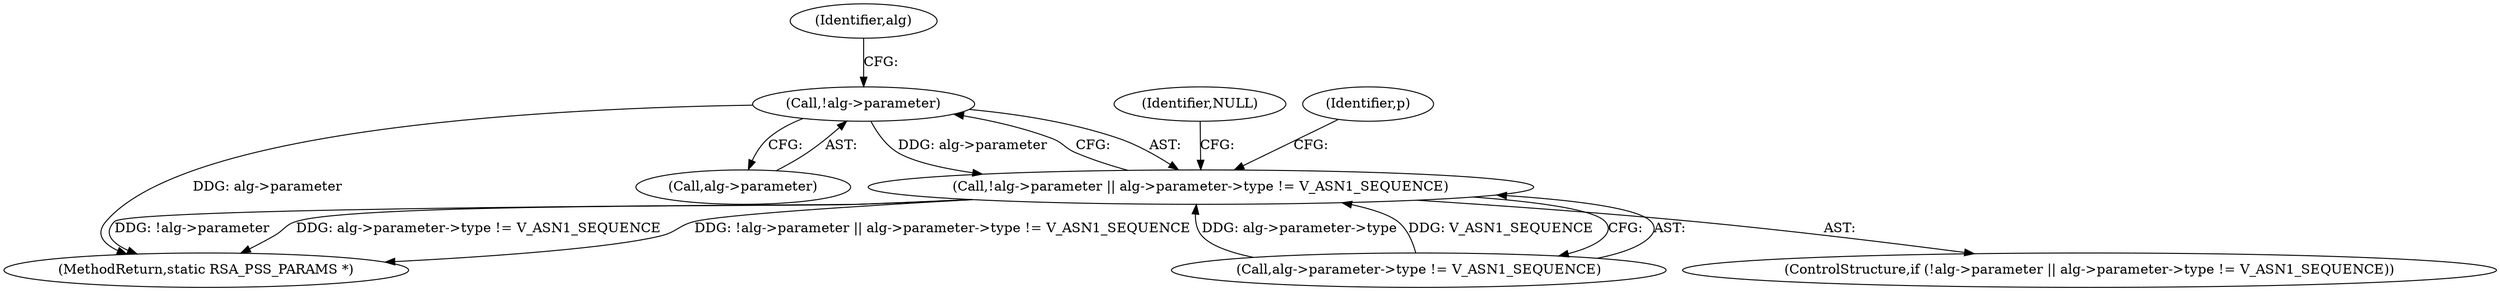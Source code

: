 digraph "0_openssl_d8541d7e9e63bf5f343af24644046c8d96498c17@pointer" {
"1000113" [label="(Call,!alg->parameter)"];
"1000112" [label="(Call,!alg->parameter || alg->parameter->type != V_ASN1_SEQUENCE)"];
"1000120" [label="(Identifier,alg)"];
"1000113" [label="(Call,!alg->parameter)"];
"1000111" [label="(ControlStructure,if (!alg->parameter || alg->parameter->type != V_ASN1_SEQUENCE))"];
"1000127" [label="(Identifier,p)"];
"1000112" [label="(Call,!alg->parameter || alg->parameter->type != V_ASN1_SEQUENCE)"];
"1000219" [label="(MethodReturn,static RSA_PSS_PARAMS *)"];
"1000117" [label="(Call,alg->parameter->type != V_ASN1_SEQUENCE)"];
"1000125" [label="(Identifier,NULL)"];
"1000114" [label="(Call,alg->parameter)"];
"1000113" -> "1000112"  [label="AST: "];
"1000113" -> "1000114"  [label="CFG: "];
"1000114" -> "1000113"  [label="AST: "];
"1000120" -> "1000113"  [label="CFG: "];
"1000112" -> "1000113"  [label="CFG: "];
"1000113" -> "1000219"  [label="DDG: alg->parameter"];
"1000113" -> "1000112"  [label="DDG: alg->parameter"];
"1000112" -> "1000111"  [label="AST: "];
"1000112" -> "1000117"  [label="CFG: "];
"1000117" -> "1000112"  [label="AST: "];
"1000125" -> "1000112"  [label="CFG: "];
"1000127" -> "1000112"  [label="CFG: "];
"1000112" -> "1000219"  [label="DDG: alg->parameter->type != V_ASN1_SEQUENCE"];
"1000112" -> "1000219"  [label="DDG: !alg->parameter || alg->parameter->type != V_ASN1_SEQUENCE"];
"1000112" -> "1000219"  [label="DDG: !alg->parameter"];
"1000117" -> "1000112"  [label="DDG: alg->parameter->type"];
"1000117" -> "1000112"  [label="DDG: V_ASN1_SEQUENCE"];
}
